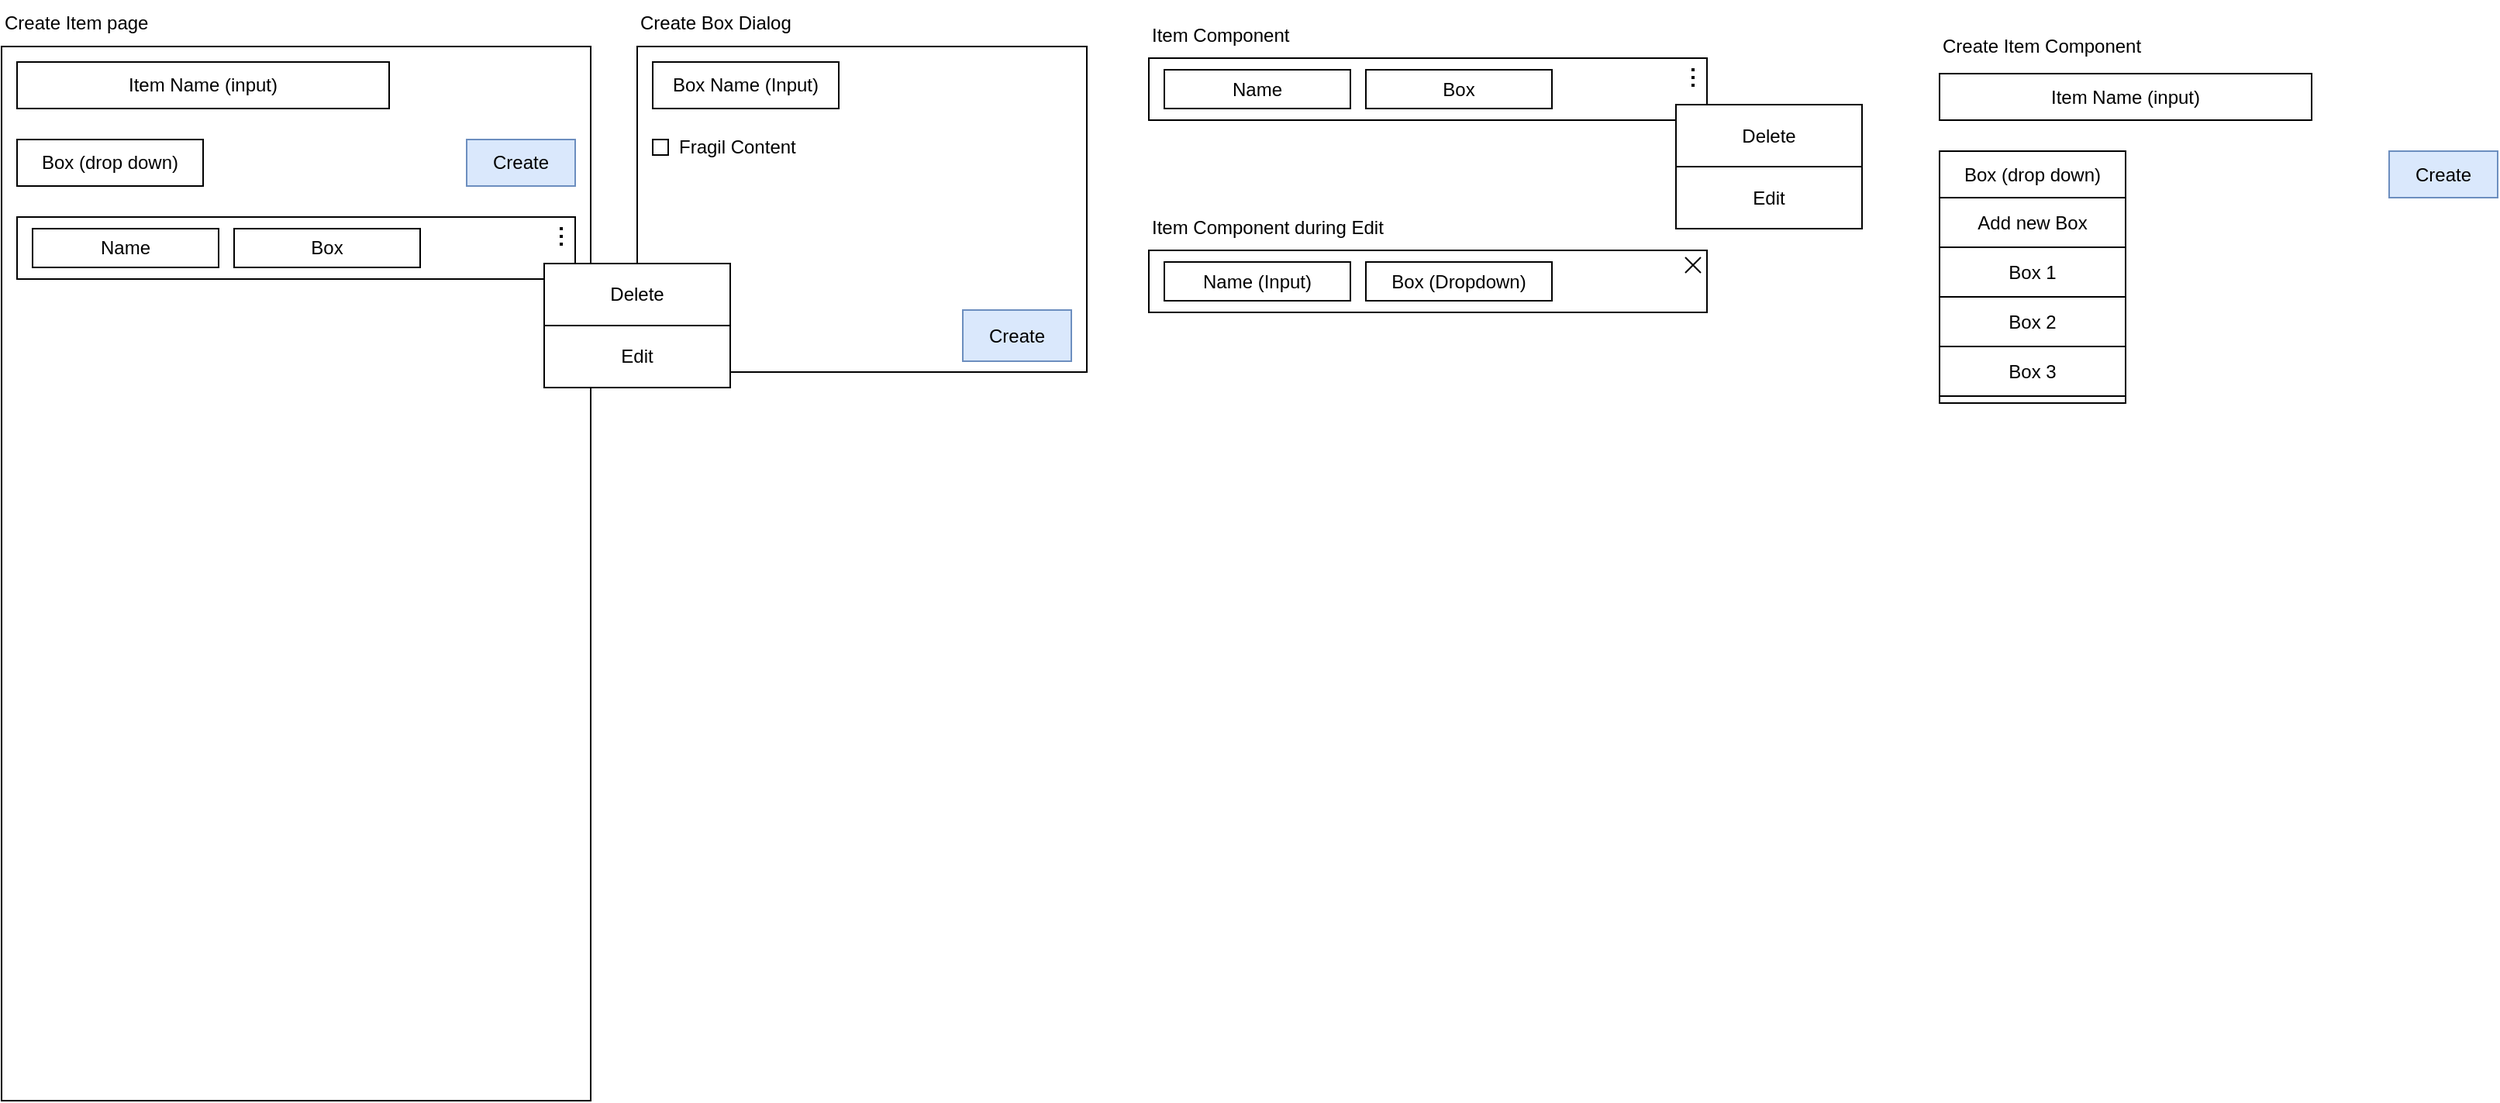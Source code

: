 <mxfile version="24.7.17">
  <diagram name="Page-1" id="C2-z1HSgBr2Jwl0I8O-f">
    <mxGraphModel dx="1147" dy="672" grid="1" gridSize="10" guides="1" tooltips="1" connect="1" arrows="1" fold="1" page="1" pageScale="1" pageWidth="850" pageHeight="1100" math="0" shadow="0">
      <root>
        <mxCell id="0" />
        <mxCell id="1" parent="0" />
        <mxCell id="HT6ceDYSbZp9dsdmrgKj-1" value="" style="rounded=0;whiteSpace=wrap;html=1;" vertex="1" parent="1">
          <mxGeometry x="140" y="120" width="380" height="680" as="geometry" />
        </mxCell>
        <mxCell id="HT6ceDYSbZp9dsdmrgKj-2" value="Item Name (input)" style="rounded=0;whiteSpace=wrap;html=1;" vertex="1" parent="1">
          <mxGeometry x="150" y="130" width="240" height="30" as="geometry" />
        </mxCell>
        <mxCell id="HT6ceDYSbZp9dsdmrgKj-3" value="Create" style="rounded=0;whiteSpace=wrap;html=1;fillColor=#dae8fc;strokeColor=#6c8ebf;" vertex="1" parent="1">
          <mxGeometry x="440" y="180" width="70" height="30" as="geometry" />
        </mxCell>
        <mxCell id="HT6ceDYSbZp9dsdmrgKj-4" value="Box (drop down)" style="rounded=0;whiteSpace=wrap;html=1;" vertex="1" parent="1">
          <mxGeometry x="150" y="180" width="120" height="30" as="geometry" />
        </mxCell>
        <mxCell id="HT6ceDYSbZp9dsdmrgKj-15" value="" style="rounded=0;whiteSpace=wrap;html=1;" vertex="1" parent="1">
          <mxGeometry x="550" y="120" width="290" height="210" as="geometry" />
        </mxCell>
        <mxCell id="HT6ceDYSbZp9dsdmrgKj-16" value="Create Item page" style="text;html=1;align=left;verticalAlign=middle;whiteSpace=wrap;rounded=0;" vertex="1" parent="1">
          <mxGeometry x="140" y="90" width="110" height="30" as="geometry" />
        </mxCell>
        <mxCell id="HT6ceDYSbZp9dsdmrgKj-17" value="Create Box Dialog" style="text;html=1;align=left;verticalAlign=middle;whiteSpace=wrap;rounded=0;" vertex="1" parent="1">
          <mxGeometry x="550" y="90" width="110" height="30" as="geometry" />
        </mxCell>
        <mxCell id="HT6ceDYSbZp9dsdmrgKj-18" value="Box Name (Input)" style="rounded=0;whiteSpace=wrap;html=1;" vertex="1" parent="1">
          <mxGeometry x="560" y="130" width="120" height="30" as="geometry" />
        </mxCell>
        <mxCell id="HT6ceDYSbZp9dsdmrgKj-19" value="" style="whiteSpace=wrap;html=1;aspect=fixed;" vertex="1" parent="1">
          <mxGeometry x="560" y="180" width="10" height="10" as="geometry" />
        </mxCell>
        <mxCell id="HT6ceDYSbZp9dsdmrgKj-20" value="Fragil Content" style="text;html=1;align=left;verticalAlign=middle;whiteSpace=wrap;rounded=0;" vertex="1" parent="1">
          <mxGeometry x="575" y="170" width="95" height="30" as="geometry" />
        </mxCell>
        <mxCell id="HT6ceDYSbZp9dsdmrgKj-24" value="Create" style="rounded=0;whiteSpace=wrap;html=1;fillColor=#dae8fc;strokeColor=#6c8ebf;" vertex="1" parent="1">
          <mxGeometry x="760" y="290" width="70" height="33" as="geometry" />
        </mxCell>
        <mxCell id="HT6ceDYSbZp9dsdmrgKj-30" value="" style="rounded=0;whiteSpace=wrap;html=1;" vertex="1" parent="1">
          <mxGeometry x="150" y="230" width="360" height="40" as="geometry" />
        </mxCell>
        <mxCell id="HT6ceDYSbZp9dsdmrgKj-31" value="Name" style="rounded=0;whiteSpace=wrap;html=1;" vertex="1" parent="1">
          <mxGeometry x="160" y="237.5" width="120" height="25" as="geometry" />
        </mxCell>
        <mxCell id="HT6ceDYSbZp9dsdmrgKj-32" value="Box" style="rounded=0;whiteSpace=wrap;html=1;" vertex="1" parent="1">
          <mxGeometry x="290" y="237.5" width="120" height="25" as="geometry" />
        </mxCell>
        <mxCell id="HT6ceDYSbZp9dsdmrgKj-33" value="" style="verticalLabelPosition=bottom;shadow=0;dashed=0;align=center;html=1;verticalAlign=top;shape=mxgraph.electrical.transmission.3_line_bus;strokeWidth=2;" vertex="1" parent="1">
          <mxGeometry x="500" y="237.5" width="2" height="10" as="geometry" />
        </mxCell>
        <mxCell id="HT6ceDYSbZp9dsdmrgKj-34" value="" style="rounded=0;whiteSpace=wrap;html=1;" vertex="1" parent="1">
          <mxGeometry x="490" y="260" width="120" height="80" as="geometry" />
        </mxCell>
        <mxCell id="HT6ceDYSbZp9dsdmrgKj-35" value="Delete" style="rounded=0;whiteSpace=wrap;html=1;" vertex="1" parent="1">
          <mxGeometry x="490" y="260" width="120" height="40" as="geometry" />
        </mxCell>
        <mxCell id="HT6ceDYSbZp9dsdmrgKj-36" value="Edit" style="rounded=0;whiteSpace=wrap;html=1;" vertex="1" parent="1">
          <mxGeometry x="490" y="300" width="120" height="40" as="geometry" />
        </mxCell>
        <mxCell id="HT6ceDYSbZp9dsdmrgKj-37" value="" style="rounded=0;whiteSpace=wrap;html=1;" vertex="1" parent="1">
          <mxGeometry x="880" y="127.5" width="360" height="40" as="geometry" />
        </mxCell>
        <mxCell id="HT6ceDYSbZp9dsdmrgKj-38" value="Name" style="rounded=0;whiteSpace=wrap;html=1;" vertex="1" parent="1">
          <mxGeometry x="890" y="135" width="120" height="25" as="geometry" />
        </mxCell>
        <mxCell id="HT6ceDYSbZp9dsdmrgKj-39" value="Box" style="rounded=0;whiteSpace=wrap;html=1;" vertex="1" parent="1">
          <mxGeometry x="1020" y="135" width="120" height="25" as="geometry" />
        </mxCell>
        <mxCell id="HT6ceDYSbZp9dsdmrgKj-40" value="" style="verticalLabelPosition=bottom;shadow=0;dashed=0;align=center;html=1;verticalAlign=top;shape=mxgraph.electrical.transmission.3_line_bus;strokeWidth=2;" vertex="1" parent="1">
          <mxGeometry x="1230" y="135" width="2" height="10" as="geometry" />
        </mxCell>
        <mxCell id="HT6ceDYSbZp9dsdmrgKj-41" value="" style="rounded=0;whiteSpace=wrap;html=1;" vertex="1" parent="1">
          <mxGeometry x="1220" y="157.5" width="120" height="80" as="geometry" />
        </mxCell>
        <mxCell id="HT6ceDYSbZp9dsdmrgKj-42" value="Delete" style="rounded=0;whiteSpace=wrap;html=1;" vertex="1" parent="1">
          <mxGeometry x="1220" y="157.5" width="120" height="40" as="geometry" />
        </mxCell>
        <mxCell id="HT6ceDYSbZp9dsdmrgKj-43" value="Edit" style="rounded=0;whiteSpace=wrap;html=1;" vertex="1" parent="1">
          <mxGeometry x="1220" y="197.5" width="120" height="40" as="geometry" />
        </mxCell>
        <mxCell id="HT6ceDYSbZp9dsdmrgKj-44" value="Item Component" style="text;html=1;align=left;verticalAlign=middle;whiteSpace=wrap;rounded=0;" vertex="1" parent="1">
          <mxGeometry x="880" y="97.5" width="130" height="30" as="geometry" />
        </mxCell>
        <mxCell id="HT6ceDYSbZp9dsdmrgKj-45" value="" style="rounded=0;whiteSpace=wrap;html=1;" vertex="1" parent="1">
          <mxGeometry x="880" y="251.5" width="360" height="40" as="geometry" />
        </mxCell>
        <mxCell id="HT6ceDYSbZp9dsdmrgKj-46" value="Name (Input)" style="rounded=0;whiteSpace=wrap;html=1;" vertex="1" parent="1">
          <mxGeometry x="890" y="259" width="120" height="25" as="geometry" />
        </mxCell>
        <mxCell id="HT6ceDYSbZp9dsdmrgKj-47" value="Box (Dropdown)" style="rounded=0;whiteSpace=wrap;html=1;" vertex="1" parent="1">
          <mxGeometry x="1020" y="259" width="120" height="25" as="geometry" />
        </mxCell>
        <mxCell id="HT6ceDYSbZp9dsdmrgKj-52" value="Item Component during Edit" style="text;html=1;align=left;verticalAlign=middle;whiteSpace=wrap;rounded=0;" vertex="1" parent="1">
          <mxGeometry x="880" y="221.5" width="180" height="30" as="geometry" />
        </mxCell>
        <mxCell id="HT6ceDYSbZp9dsdmrgKj-53" value="" style="shape=mxgraph.sysml.x;" vertex="1" parent="1">
          <mxGeometry x="1226" y="256" width="10" height="10" as="geometry" />
        </mxCell>
        <mxCell id="HT6ceDYSbZp9dsdmrgKj-54" value="Item Name (input)" style="rounded=0;whiteSpace=wrap;html=1;" vertex="1" parent="1">
          <mxGeometry x="1390" y="137.5" width="240" height="30" as="geometry" />
        </mxCell>
        <mxCell id="HT6ceDYSbZp9dsdmrgKj-55" value="Create" style="rounded=0;whiteSpace=wrap;html=1;fillColor=#dae8fc;strokeColor=#6c8ebf;" vertex="1" parent="1">
          <mxGeometry x="1680" y="187.5" width="70" height="30" as="geometry" />
        </mxCell>
        <mxCell id="HT6ceDYSbZp9dsdmrgKj-56" value="Box (drop down)" style="rounded=0;whiteSpace=wrap;html=1;" vertex="1" parent="1">
          <mxGeometry x="1390" y="187.5" width="120" height="30" as="geometry" />
        </mxCell>
        <mxCell id="HT6ceDYSbZp9dsdmrgKj-57" value="Create Item Component" style="text;html=1;align=left;verticalAlign=middle;whiteSpace=wrap;rounded=0;" vertex="1" parent="1">
          <mxGeometry x="1390" y="105" width="160" height="30" as="geometry" />
        </mxCell>
        <mxCell id="HT6ceDYSbZp9dsdmrgKj-58" value="" style="rounded=0;whiteSpace=wrap;html=1;" vertex="1" parent="1">
          <mxGeometry x="1390" y="217.5" width="120" height="132.5" as="geometry" />
        </mxCell>
        <mxCell id="HT6ceDYSbZp9dsdmrgKj-59" value="Box 1" style="rounded=0;whiteSpace=wrap;html=1;" vertex="1" parent="1">
          <mxGeometry x="1390" y="249.5" width="120" height="32" as="geometry" />
        </mxCell>
        <mxCell id="HT6ceDYSbZp9dsdmrgKj-60" value="Box 2" style="rounded=0;whiteSpace=wrap;html=1;" vertex="1" parent="1">
          <mxGeometry x="1390" y="281.5" width="120" height="32" as="geometry" />
        </mxCell>
        <mxCell id="HT6ceDYSbZp9dsdmrgKj-61" value="Box 3" style="rounded=0;whiteSpace=wrap;html=1;" vertex="1" parent="1">
          <mxGeometry x="1390" y="313.5" width="120" height="32" as="geometry" />
        </mxCell>
        <mxCell id="HT6ceDYSbZp9dsdmrgKj-62" value="Add new Box" style="rounded=0;whiteSpace=wrap;html=1;" vertex="1" parent="1">
          <mxGeometry x="1390" y="217.5" width="120" height="32" as="geometry" />
        </mxCell>
      </root>
    </mxGraphModel>
  </diagram>
</mxfile>
